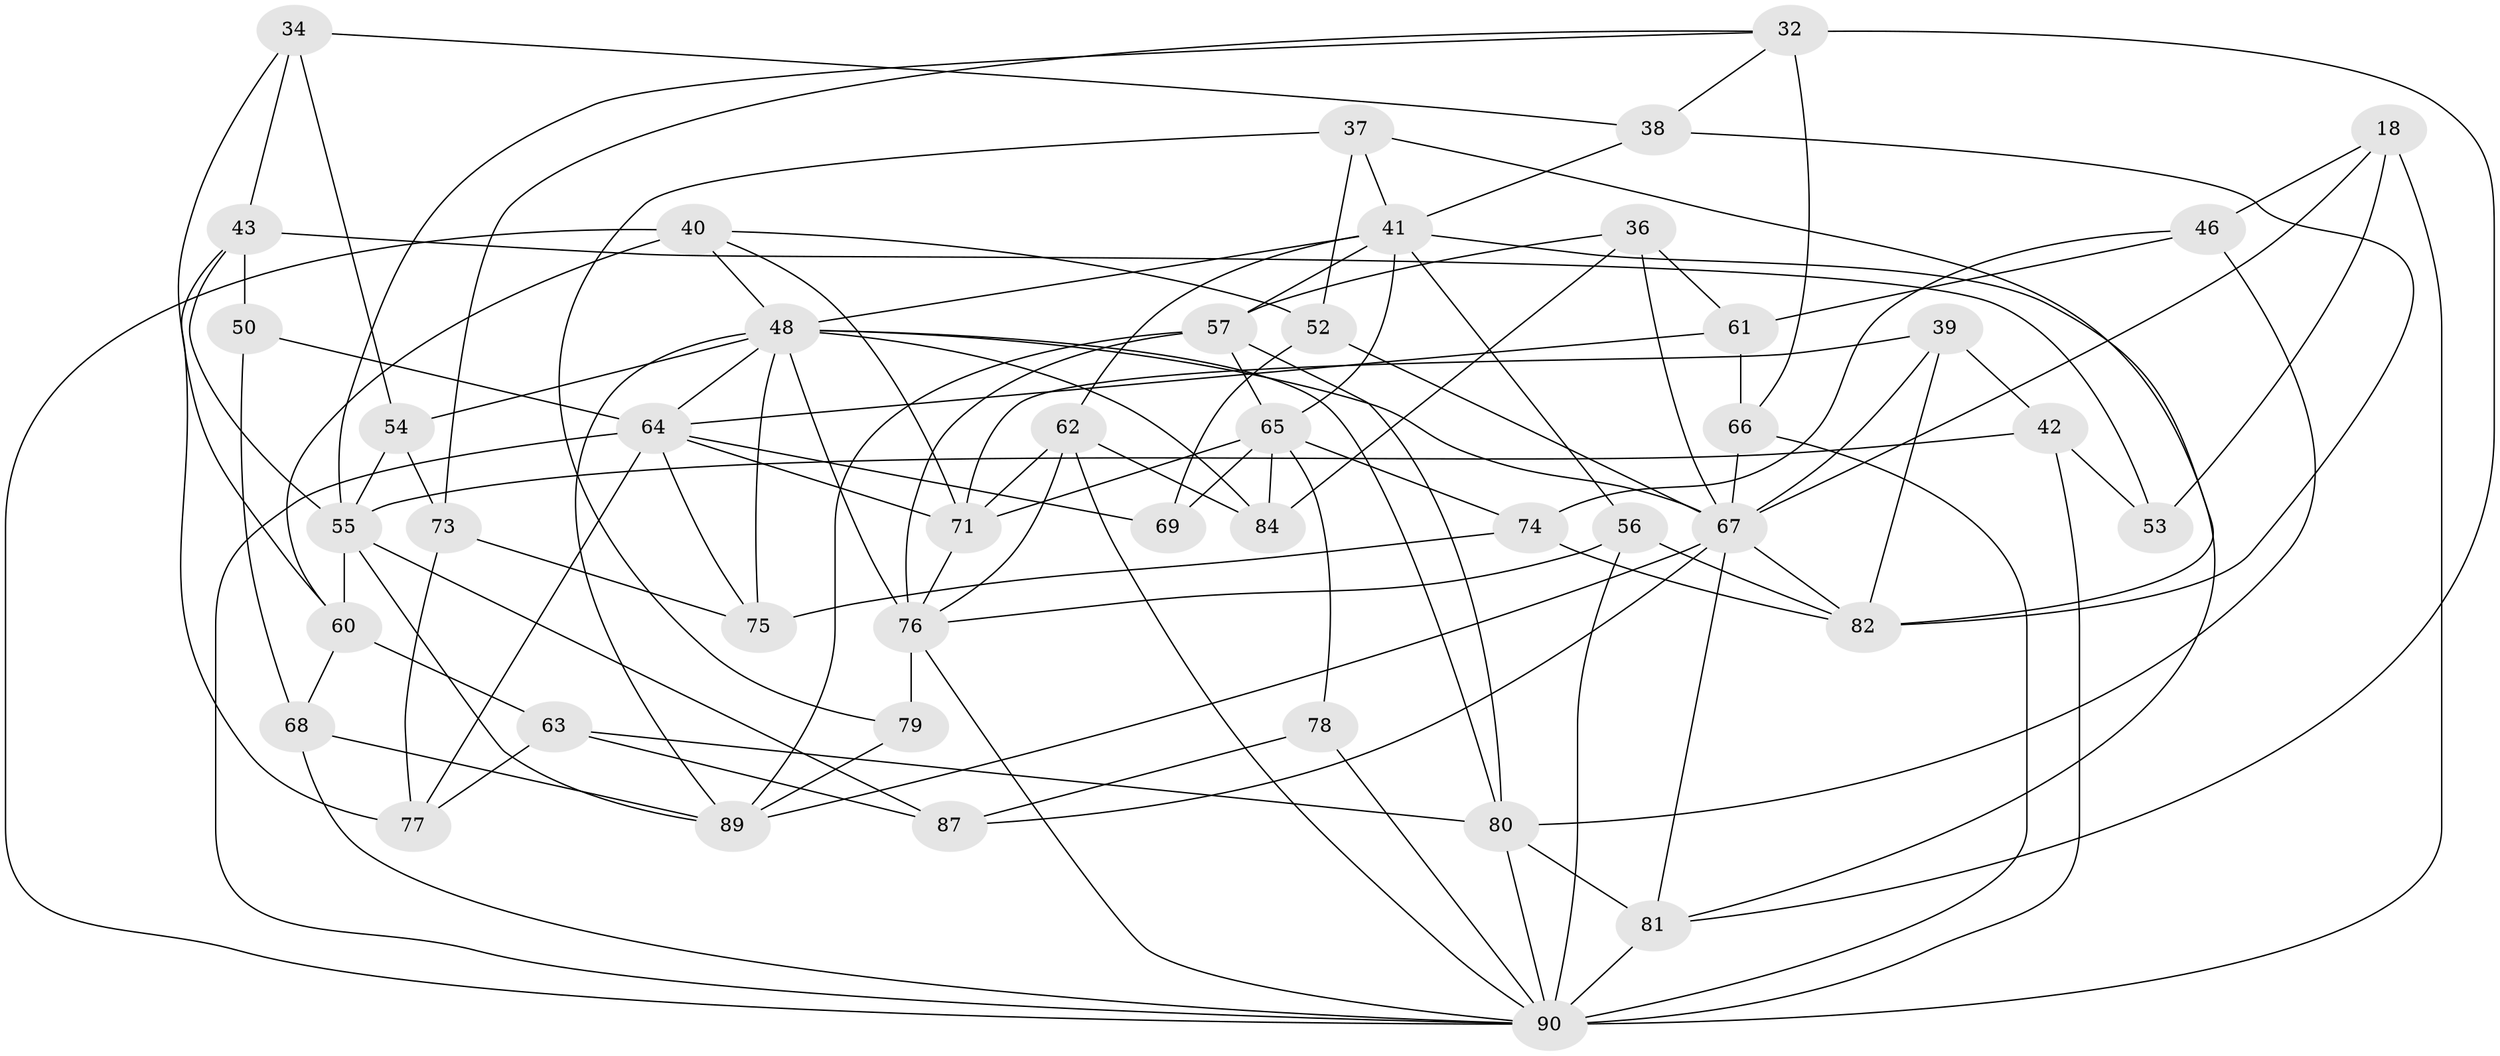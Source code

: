 // original degree distribution, {4: 1.0}
// Generated by graph-tools (version 1.1) at 2025/03/03/04/25 22:03:23]
// undirected, 45 vertices, 114 edges
graph export_dot {
graph [start="1"]
  node [color=gray90,style=filled];
  18 [super="+3"];
  32 [super="+27"];
  34;
  36;
  37;
  38;
  39;
  40 [super="+15"];
  41 [super="+29+35"];
  42;
  43 [super="+21"];
  46;
  48 [super="+26+16"];
  50;
  52;
  53;
  54;
  55 [super="+33"];
  56;
  57 [super="+6+7"];
  60 [super="+49"];
  61 [super="+44"];
  62 [super="+23"];
  63;
  64 [super="+8+59"];
  65 [super="+14+51+45"];
  66 [super="+20"];
  67 [super="+58+30"];
  68;
  69;
  71 [super="+70"];
  73;
  74;
  75;
  76 [super="+12+24+22"];
  77;
  78;
  79;
  80 [super="+4+25"];
  81 [super="+72"];
  82 [super="+31"];
  84;
  87;
  89 [super="+47+86"];
  90 [super="+28+83+88+85"];
  18 -- 53 [weight=2];
  18 -- 90 [weight=2];
  18 -- 46;
  18 -- 67;
  32 -- 73;
  32 -- 38;
  32 -- 66 [weight=2];
  32 -- 81;
  32 -- 55;
  34 -- 54;
  34 -- 38;
  34 -- 43;
  34 -- 60;
  36 -- 84;
  36 -- 61;
  36 -- 57;
  36 -- 67;
  37 -- 52;
  37 -- 79;
  37 -- 41;
  37 -- 82;
  38 -- 41;
  38 -- 82;
  39 -- 42;
  39 -- 67;
  39 -- 71;
  39 -- 82;
  40 -- 60 [weight=2];
  40 -- 52;
  40 -- 71;
  40 -- 48;
  40 -- 90;
  41 -- 62;
  41 -- 65;
  41 -- 48;
  41 -- 81;
  41 -- 57;
  41 -- 56;
  42 -- 53;
  42 -- 55;
  42 -- 90;
  43 -- 50 [weight=2];
  43 -- 53;
  43 -- 77;
  43 -- 55;
  46 -- 74;
  46 -- 61;
  46 -- 80;
  48 -- 76 [weight=3];
  48 -- 84;
  48 -- 80;
  48 -- 54;
  48 -- 89;
  48 -- 75;
  48 -- 64;
  48 -- 67;
  50 -- 68;
  50 -- 64;
  52 -- 69;
  52 -- 67;
  54 -- 73;
  54 -- 55;
  55 -- 89 [weight=2];
  55 -- 87;
  55 -- 60;
  56 -- 82;
  56 -- 76;
  56 -- 90;
  57 -- 65;
  57 -- 80 [weight=2];
  57 -- 89 [weight=2];
  57 -- 76;
  60 -- 68;
  60 -- 63;
  61 -- 66 [weight=2];
  61 -- 64 [weight=2];
  62 -- 84;
  62 -- 76;
  62 -- 71 [weight=2];
  62 -- 90;
  63 -- 77;
  63 -- 87;
  63 -- 80;
  64 -- 69;
  64 -- 71;
  64 -- 75;
  64 -- 77;
  64 -- 90 [weight=2];
  65 -- 78 [weight=2];
  65 -- 69 [weight=2];
  65 -- 74;
  65 -- 84;
  65 -- 71 [weight=2];
  66 -- 90;
  66 -- 67;
  67 -- 81;
  67 -- 89;
  67 -- 87;
  67 -- 82;
  68 -- 89;
  68 -- 90;
  71 -- 76;
  73 -- 75;
  73 -- 77;
  74 -- 82;
  74 -- 75;
  76 -- 79 [weight=2];
  76 -- 90;
  78 -- 87;
  78 -- 90;
  79 -- 89;
  80 -- 81 [weight=2];
  80 -- 90;
  81 -- 90 [weight=3];
}
